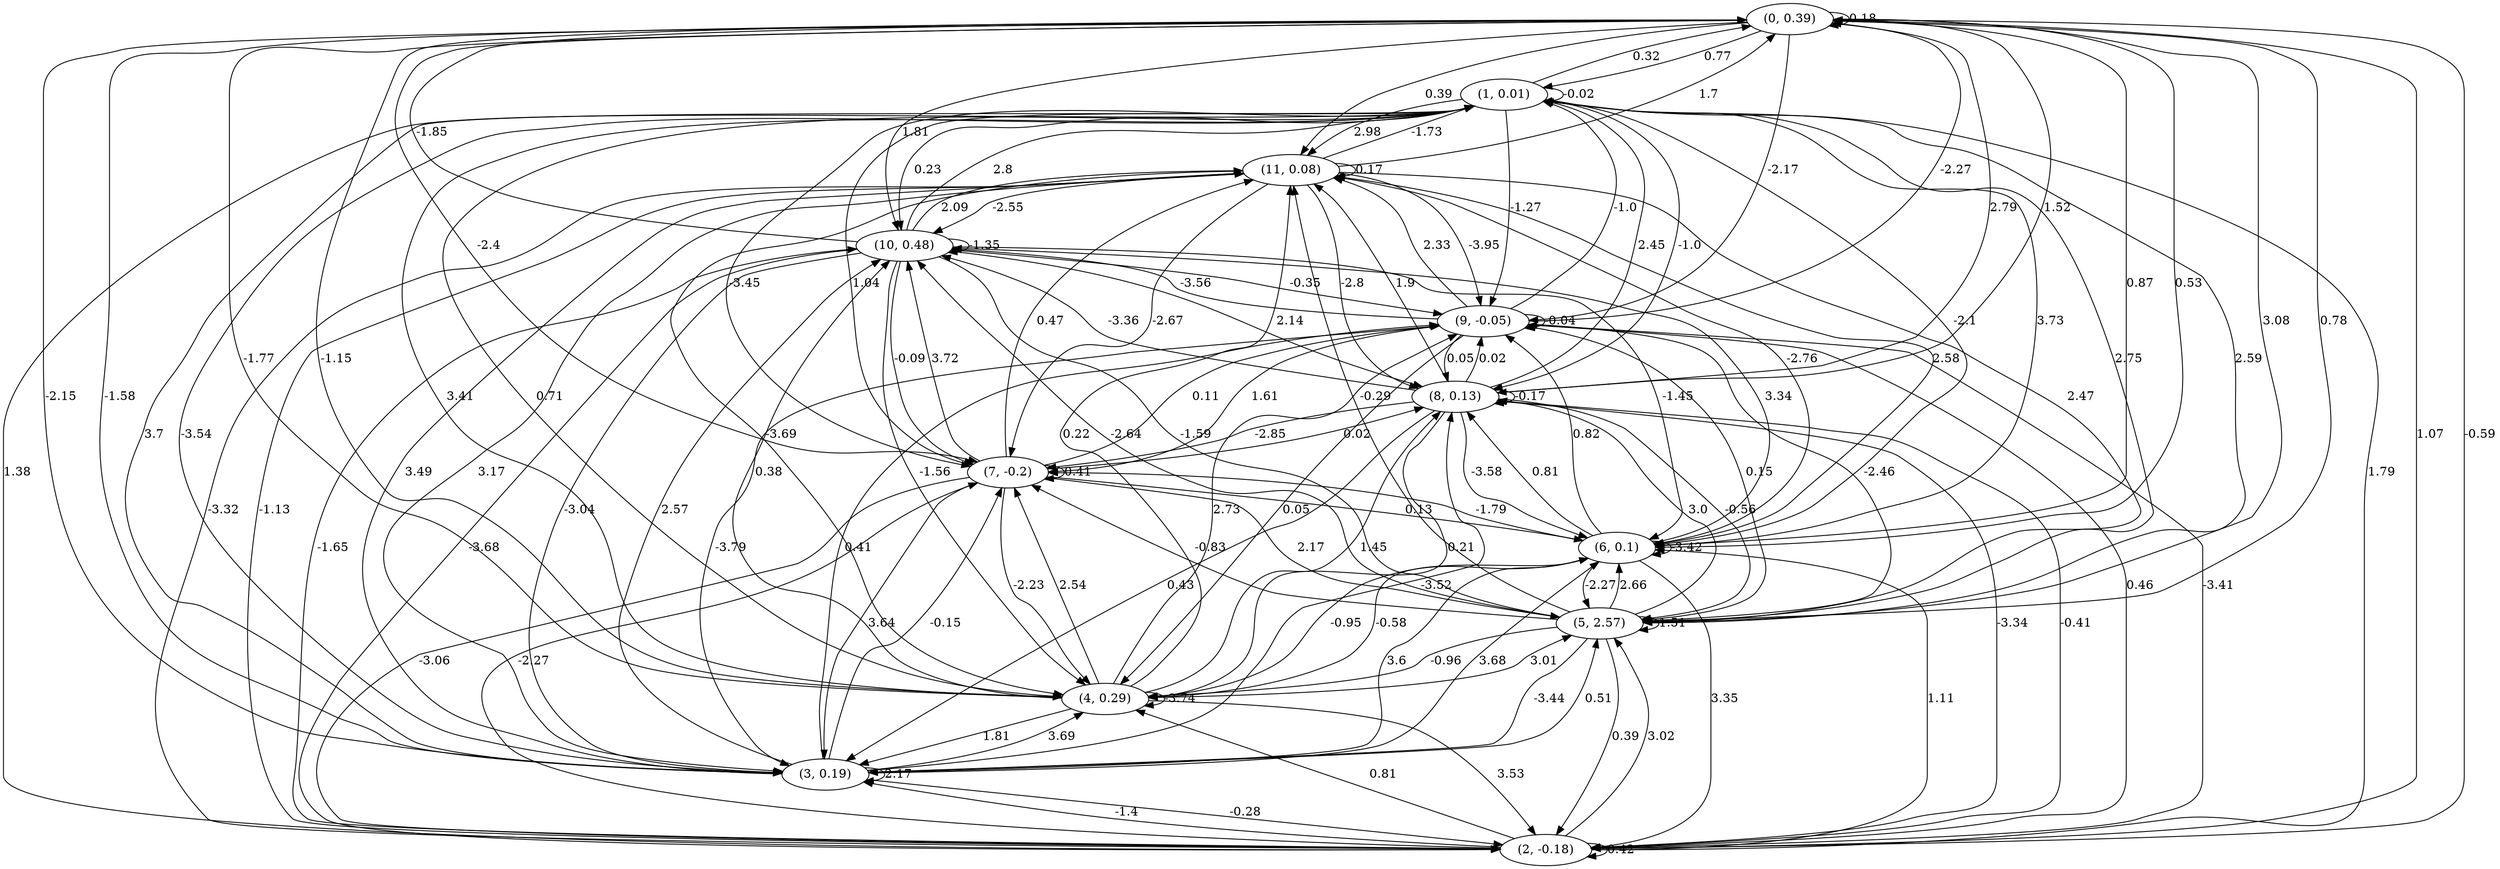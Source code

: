 digraph {
    0 [ label = "(0, 0.39)" ]
    1 [ label = "(1, 0.01)" ]
    2 [ label = "(2, -0.18)" ]
    3 [ label = "(3, 0.19)" ]
    4 [ label = "(4, 0.29)" ]
    5 [ label = "(5, 2.57)" ]
    6 [ label = "(6, 0.1)" ]
    7 [ label = "(7, -0.2)" ]
    8 [ label = "(8, 0.13)" ]
    9 [ label = "(9, -0.05)" ]
    10 [ label = "(10, 0.48)" ]
    11 [ label = "(11, 0.08)" ]
    0 -> 0 [ label = "0.18" ]
    1 -> 1 [ label = "-0.02" ]
    2 -> 2 [ label = "0.42" ]
    3 -> 3 [ label = "2.17" ]
    4 -> 4 [ label = "-3.74" ]
    5 -> 5 [ label = "1.51" ]
    6 -> 6 [ label = "-3.42" ]
    7 -> 7 [ label = "0.41" ]
    8 -> 8 [ label = "-0.17" ]
    9 -> 9 [ label = "-0.04" ]
    10 -> 10 [ label = "-1.35" ]
    11 -> 11 [ label = "0.17" ]
    1 -> 0 [ label = "0.32" ]
    2 -> 0 [ label = "-0.59" ]
    3 -> 0 [ label = "-1.58" ]
    4 -> 0 [ label = "-1.15" ]
    5 -> 0 [ label = "0.78" ]
    6 -> 0 [ label = "0.87" ]
    8 -> 0 [ label = "1.52" ]
    9 -> 0 [ label = "-2.27" ]
    10 -> 0 [ label = "-1.85" ]
    11 -> 0 [ label = "1.7" ]
    0 -> 1 [ label = "0.77" ]
    2 -> 1 [ label = "1.79" ]
    3 -> 1 [ label = "3.7" ]
    4 -> 1 [ label = "3.41" ]
    5 -> 1 [ label = "2.59" ]
    6 -> 1 [ label = "3.73" ]
    7 -> 1 [ label = "1.04" ]
    8 -> 1 [ label = "2.45" ]
    9 -> 1 [ label = "-1.0" ]
    10 -> 1 [ label = "2.8" ]
    11 -> 1 [ label = "-1.73" ]
    0 -> 2 [ label = "1.07" ]
    1 -> 2 [ label = "1.38" ]
    3 -> 2 [ label = "-0.28" ]
    4 -> 2 [ label = "3.53" ]
    5 -> 2 [ label = "0.39" ]
    6 -> 2 [ label = "3.35" ]
    7 -> 2 [ label = "-3.06" ]
    8 -> 2 [ label = "-3.34" ]
    9 -> 2 [ label = "-3.41" ]
    10 -> 2 [ label = "-3.68" ]
    11 -> 2 [ label = "-3.32" ]
    0 -> 3 [ label = "-2.15" ]
    1 -> 3 [ label = "-3.54" ]
    2 -> 3 [ label = "-1.4" ]
    4 -> 3 [ label = "1.81" ]
    5 -> 3 [ label = "-3.44" ]
    6 -> 3 [ label = "3.6" ]
    7 -> 3 [ label = "3.64" ]
    8 -> 3 [ label = "0.43" ]
    9 -> 3 [ label = "-3.79" ]
    10 -> 3 [ label = "-3.04" ]
    11 -> 3 [ label = "3.17" ]
    0 -> 4 [ label = "-1.77" ]
    1 -> 4 [ label = "0.71" ]
    2 -> 4 [ label = "0.81" ]
    3 -> 4 [ label = "3.69" ]
    5 -> 4 [ label = "-0.96" ]
    6 -> 4 [ label = "-0.58" ]
    7 -> 4 [ label = "-2.23" ]
    8 -> 4 [ label = "0.21" ]
    9 -> 4 [ label = "0.05" ]
    10 -> 4 [ label = "-1.56" ]
    11 -> 4 [ label = "-3.69" ]
    0 -> 5 [ label = "3.08" ]
    1 -> 5 [ label = "2.75" ]
    2 -> 5 [ label = "3.02" ]
    3 -> 5 [ label = "0.51" ]
    4 -> 5 [ label = "3.01" ]
    6 -> 5 [ label = "-2.27" ]
    7 -> 5 [ label = "2.17" ]
    8 -> 5 [ label = "-0.56" ]
    9 -> 5 [ label = "-2.46" ]
    10 -> 5 [ label = "-1.59" ]
    11 -> 5 [ label = "2.47" ]
    0 -> 6 [ label = "0.53" ]
    1 -> 6 [ label = "-2.1" ]
    2 -> 6 [ label = "1.11" ]
    3 -> 6 [ label = "3.68" ]
    4 -> 6 [ label = "-0.95" ]
    5 -> 6 [ label = "2.66" ]
    7 -> 6 [ label = "0.13" ]
    8 -> 6 [ label = "-3.58" ]
    10 -> 6 [ label = "-1.45" ]
    11 -> 6 [ label = "-2.76" ]
    0 -> 7 [ label = "-2.4" ]
    1 -> 7 [ label = "-3.45" ]
    2 -> 7 [ label = "-2.27" ]
    3 -> 7 [ label = "-0.15" ]
    4 -> 7 [ label = "2.54" ]
    5 -> 7 [ label = "-0.83" ]
    6 -> 7 [ label = "-1.79" ]
    8 -> 7 [ label = "-2.85" ]
    9 -> 7 [ label = "1.61" ]
    10 -> 7 [ label = "-0.09" ]
    11 -> 7 [ label = "-2.67" ]
    0 -> 8 [ label = "2.79" ]
    1 -> 8 [ label = "-1.0" ]
    2 -> 8 [ label = "-0.41" ]
    3 -> 8 [ label = "-3.52" ]
    4 -> 8 [ label = "1.45" ]
    5 -> 8 [ label = "3.0" ]
    6 -> 8 [ label = "0.81" ]
    7 -> 8 [ label = "0.02" ]
    9 -> 8 [ label = "0.05" ]
    10 -> 8 [ label = "2.14" ]
    11 -> 8 [ label = "-2.8" ]
    0 -> 9 [ label = "-2.17" ]
    1 -> 9 [ label = "-1.27" ]
    2 -> 9 [ label = "0.46" ]
    3 -> 9 [ label = "0.41" ]
    4 -> 9 [ label = "2.73" ]
    5 -> 9 [ label = "0.15" ]
    6 -> 9 [ label = "0.82" ]
    7 -> 9 [ label = "0.11" ]
    8 -> 9 [ label = "0.02" ]
    10 -> 9 [ label = "-0.35" ]
    11 -> 9 [ label = "-3.95" ]
    0 -> 10 [ label = "1.81" ]
    1 -> 10 [ label = "0.23" ]
    2 -> 10 [ label = "-1.65" ]
    3 -> 10 [ label = "2.57" ]
    4 -> 10 [ label = "0.38" ]
    5 -> 10 [ label = "-2.64" ]
    6 -> 10 [ label = "3.34" ]
    7 -> 10 [ label = "3.72" ]
    8 -> 10 [ label = "-3.36" ]
    9 -> 10 [ label = "-3.56" ]
    11 -> 10 [ label = "-2.55" ]
    0 -> 11 [ label = "0.39" ]
    1 -> 11 [ label = "2.98" ]
    2 -> 11 [ label = "-1.13" ]
    3 -> 11 [ label = "3.49" ]
    4 -> 11 [ label = "0.22" ]
    5 -> 11 [ label = "-0.29" ]
    6 -> 11 [ label = "2.58" ]
    7 -> 11 [ label = "0.47" ]
    8 -> 11 [ label = "1.9" ]
    9 -> 11 [ label = "2.33" ]
    10 -> 11 [ label = "2.09" ]
}

